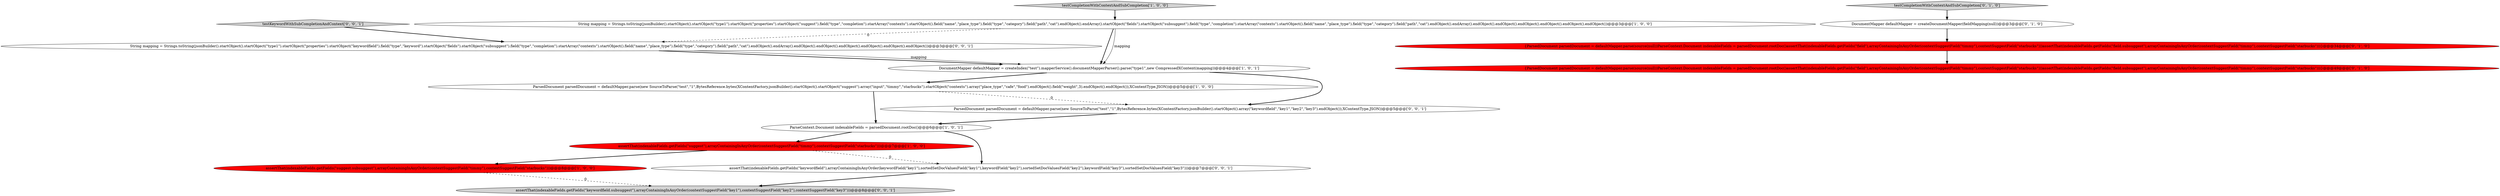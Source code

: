 digraph {
4 [style = filled, label = "String mapping = Strings.toString(jsonBuilder().startObject().startObject(\"type1\").startObject(\"properties\").startObject(\"suggest\").field(\"type\",\"completion\").startArray(\"contexts\").startObject().field(\"name\",\"place_type\").field(\"type\",\"category\").field(\"path\",\"cat\").endObject().endArray().startObject(\"fields\").startObject(\"subsuggest\").field(\"type\",\"completion\").startArray(\"contexts\").startObject().field(\"name\",\"place_type\").field(\"type\",\"category\").field(\"path\",\"cat\").endObject().endArray().endObject().endObject().endObject().endObject().endObject().endObject())@@@3@@@['1', '0', '0']", fillcolor = white, shape = ellipse image = "AAA0AAABBB1BBB"];
0 [style = filled, label = "DocumentMapper defaultMapper = createIndex(\"test\").mapperService().documentMapperParser().parse(\"type1\",new CompressedXContent(mapping))@@@4@@@['1', '0', '1']", fillcolor = white, shape = ellipse image = "AAA0AAABBB1BBB"];
7 [style = filled, label = "{ParsedDocument parsedDocument = defaultMapper.parse(source(null))ParseContext.Document indexableFields = parsedDocument.rootDoc()assertThat(indexableFields.getFields(\"field\"),arrayContainingInAnyOrder(contextSuggestField(\"timmy\"),contextSuggestField(\"starbucks\")))assertThat(indexableFields.getFields(\"field.subsuggest\"),arrayContainingInAnyOrder(contextSuggestField(\"timmy\"),contextSuggestField(\"starbucks\")))}@@@34@@@['0', '1', '0']", fillcolor = red, shape = ellipse image = "AAA1AAABBB2BBB"];
2 [style = filled, label = "assertThat(indexableFields.getFields(\"suggest\"),arrayContainingInAnyOrder(contextSuggestField(\"timmy\"),contextSuggestField(\"starbucks\")))@@@7@@@['1', '0', '0']", fillcolor = red, shape = ellipse image = "AAA1AAABBB1BBB"];
8 [style = filled, label = "testCompletionWithContextAndSubCompletion['0', '1', '0']", fillcolor = lightgray, shape = diamond image = "AAA0AAABBB2BBB"];
12 [style = filled, label = "testKeywordWithSubCompletionAndContext['0', '0', '1']", fillcolor = lightgray, shape = diamond image = "AAA0AAABBB3BBB"];
10 [style = filled, label = "{ParsedDocument parsedDocument = defaultMapper.parse(source(null))ParseContext.Document indexableFields = parsedDocument.rootDoc()assertThat(indexableFields.getFields(\"field\"),arrayContainingInAnyOrder(contextSuggestField(\"timmy\"),contextSuggestField(\"starbucks\")))assertThat(indexableFields.getFields(\"field.subsuggest\"),arrayContainingInAnyOrder(contextSuggestField(\"timmy\"),contextSuggestField(\"starbucks\")))}@@@49@@@['0', '1', '0']", fillcolor = red, shape = ellipse image = "AAA1AAABBB2BBB"];
15 [style = filled, label = "String mapping = Strings.toString(jsonBuilder().startObject().startObject(\"type1\").startObject(\"properties\").startObject(\"keywordfield\").field(\"type\",\"keyword\").startObject(\"fields\").startObject(\"subsuggest\").field(\"type\",\"completion\").startArray(\"contexts\").startObject().field(\"name\",\"place_type\").field(\"type\",\"category\").field(\"path\",\"cat\").endObject().endArray().endObject().endObject().endObject().endObject().endObject().endObject())@@@3@@@['0', '0', '1']", fillcolor = white, shape = ellipse image = "AAA0AAABBB3BBB"];
5 [style = filled, label = "ParsedDocument parsedDocument = defaultMapper.parse(new SourceToParse(\"test\",\"1\",BytesReference.bytes(XContentFactory.jsonBuilder().startObject().startObject(\"suggest\").array(\"input\",\"timmy\",\"starbucks\").startObject(\"contexts\").array(\"place_type\",\"cafe\",\"food\").endObject().field(\"weight\",3).endObject().endObject()),XContentType.JSON))@@@5@@@['1', '0', '0']", fillcolor = white, shape = ellipse image = "AAA0AAABBB1BBB"];
13 [style = filled, label = "assertThat(indexableFields.getFields(\"keywordfield\"),arrayContainingInAnyOrder(keywordField(\"key1\"),sortedSetDocValuesField(\"key1\"),keywordField(\"key2\"),sortedSetDocValuesField(\"key2\"),keywordField(\"key3\"),sortedSetDocValuesField(\"key3\")))@@@7@@@['0', '0', '1']", fillcolor = white, shape = ellipse image = "AAA0AAABBB3BBB"];
11 [style = filled, label = "assertThat(indexableFields.getFields(\"keywordfield.subsuggest\"),arrayContainingInAnyOrder(contextSuggestField(\"key1\"),contextSuggestField(\"key2\"),contextSuggestField(\"key3\")))@@@8@@@['0', '0', '1']", fillcolor = lightgray, shape = ellipse image = "AAA0AAABBB3BBB"];
3 [style = filled, label = "assertThat(indexableFields.getFields(\"suggest.subsuggest\"),arrayContainingInAnyOrder(contextSuggestField(\"timmy\"),contextSuggestField(\"starbucks\")))@@@8@@@['1', '0', '0']", fillcolor = red, shape = ellipse image = "AAA1AAABBB1BBB"];
14 [style = filled, label = "ParsedDocument parsedDocument = defaultMapper.parse(new SourceToParse(\"test\",\"1\",BytesReference.bytes(XContentFactory.jsonBuilder().startObject().array(\"keywordfield\",\"key1\",\"key2\",\"key3\").endObject()),XContentType.JSON))@@@5@@@['0', '0', '1']", fillcolor = white, shape = ellipse image = "AAA0AAABBB3BBB"];
1 [style = filled, label = "ParseContext.Document indexableFields = parsedDocument.rootDoc()@@@6@@@['1', '0', '1']", fillcolor = white, shape = ellipse image = "AAA0AAABBB1BBB"];
6 [style = filled, label = "testCompletionWithContextAndSubCompletion['1', '0', '0']", fillcolor = lightgray, shape = diamond image = "AAA0AAABBB1BBB"];
9 [style = filled, label = "DocumentMapper defaultMapper = createDocumentMapper(fieldMapping(null))@@@3@@@['0', '1', '0']", fillcolor = white, shape = ellipse image = "AAA0AAABBB2BBB"];
5->14 [style = dashed, label="0"];
7->10 [style = bold, label=""];
2->3 [style = bold, label=""];
12->15 [style = bold, label=""];
9->7 [style = bold, label=""];
13->11 [style = bold, label=""];
1->13 [style = bold, label=""];
14->1 [style = bold, label=""];
4->0 [style = bold, label=""];
5->1 [style = bold, label=""];
6->4 [style = bold, label=""];
0->14 [style = bold, label=""];
2->13 [style = dashed, label="0"];
4->15 [style = dashed, label="0"];
15->0 [style = bold, label=""];
8->9 [style = bold, label=""];
4->0 [style = solid, label="mapping"];
1->2 [style = bold, label=""];
15->0 [style = solid, label="mapping"];
3->11 [style = dashed, label="0"];
0->5 [style = bold, label=""];
}
